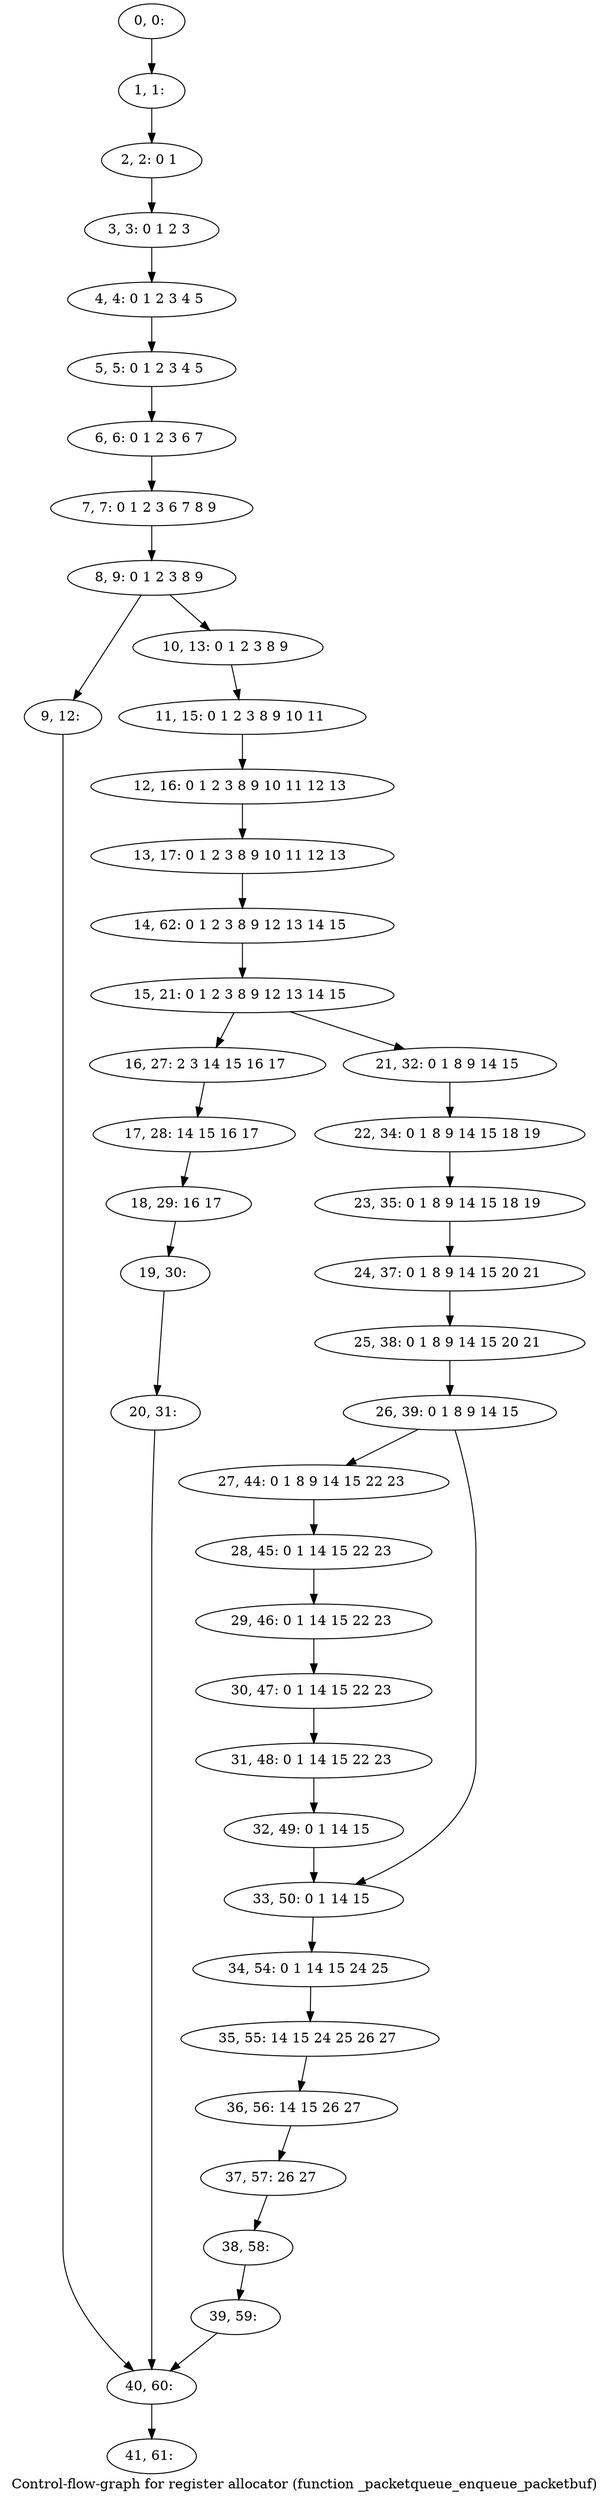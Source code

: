 digraph G {
graph [label="Control-flow-graph for register allocator (function _packetqueue_enqueue_packetbuf)"]
0[label="0, 0: "];
1[label="1, 1: "];
2[label="2, 2: 0 1 "];
3[label="3, 3: 0 1 2 3 "];
4[label="4, 4: 0 1 2 3 4 5 "];
5[label="5, 5: 0 1 2 3 4 5 "];
6[label="6, 6: 0 1 2 3 6 7 "];
7[label="7, 7: 0 1 2 3 6 7 8 9 "];
8[label="8, 9: 0 1 2 3 8 9 "];
9[label="9, 12: "];
10[label="10, 13: 0 1 2 3 8 9 "];
11[label="11, 15: 0 1 2 3 8 9 10 11 "];
12[label="12, 16: 0 1 2 3 8 9 10 11 12 13 "];
13[label="13, 17: 0 1 2 3 8 9 10 11 12 13 "];
14[label="14, 62: 0 1 2 3 8 9 12 13 14 15 "];
15[label="15, 21: 0 1 2 3 8 9 12 13 14 15 "];
16[label="16, 27: 2 3 14 15 16 17 "];
17[label="17, 28: 14 15 16 17 "];
18[label="18, 29: 16 17 "];
19[label="19, 30: "];
20[label="20, 31: "];
21[label="21, 32: 0 1 8 9 14 15 "];
22[label="22, 34: 0 1 8 9 14 15 18 19 "];
23[label="23, 35: 0 1 8 9 14 15 18 19 "];
24[label="24, 37: 0 1 8 9 14 15 20 21 "];
25[label="25, 38: 0 1 8 9 14 15 20 21 "];
26[label="26, 39: 0 1 8 9 14 15 "];
27[label="27, 44: 0 1 8 9 14 15 22 23 "];
28[label="28, 45: 0 1 14 15 22 23 "];
29[label="29, 46: 0 1 14 15 22 23 "];
30[label="30, 47: 0 1 14 15 22 23 "];
31[label="31, 48: 0 1 14 15 22 23 "];
32[label="32, 49: 0 1 14 15 "];
33[label="33, 50: 0 1 14 15 "];
34[label="34, 54: 0 1 14 15 24 25 "];
35[label="35, 55: 14 15 24 25 26 27 "];
36[label="36, 56: 14 15 26 27 "];
37[label="37, 57: 26 27 "];
38[label="38, 58: "];
39[label="39, 59: "];
40[label="40, 60: "];
41[label="41, 61: "];
0->1 ;
1->2 ;
2->3 ;
3->4 ;
4->5 ;
5->6 ;
6->7 ;
7->8 ;
8->9 ;
8->10 ;
9->40 ;
10->11 ;
11->12 ;
12->13 ;
13->14 ;
14->15 ;
15->16 ;
15->21 ;
16->17 ;
17->18 ;
18->19 ;
19->20 ;
20->40 ;
21->22 ;
22->23 ;
23->24 ;
24->25 ;
25->26 ;
26->27 ;
26->33 ;
27->28 ;
28->29 ;
29->30 ;
30->31 ;
31->32 ;
32->33 ;
33->34 ;
34->35 ;
35->36 ;
36->37 ;
37->38 ;
38->39 ;
39->40 ;
40->41 ;
}
